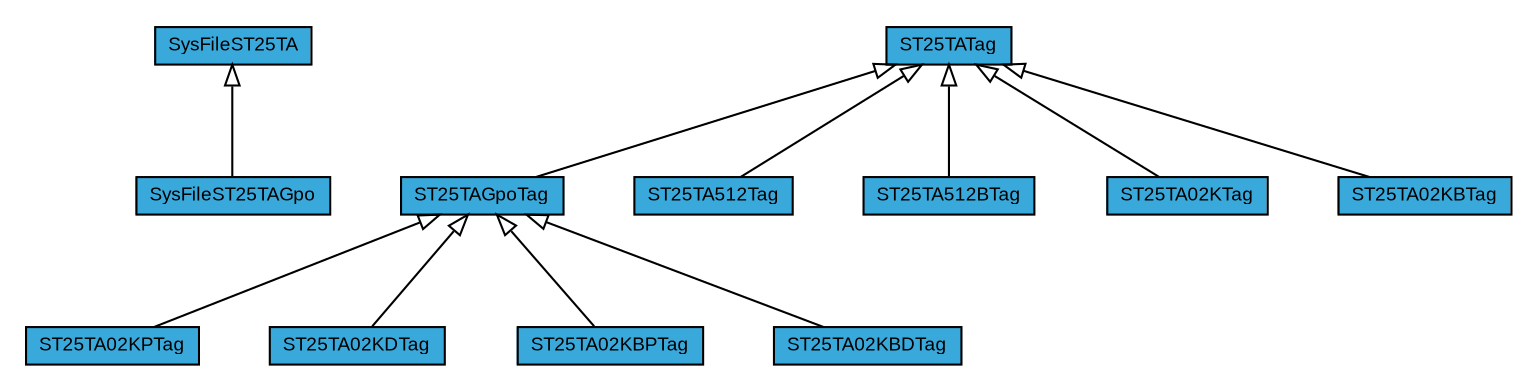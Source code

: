 #!/usr/local/bin/dot
#
# Class diagram 
# Generated by UMLGraph version R5_7_2-3-gee82a7 (http://www.umlgraph.org/)
#

digraph G {
	edge [fontname="arial",fontsize=10,labelfontname="arial",labelfontsize=10];
	node [fontname="arial",fontsize=10,shape=plaintext];
	nodesep=0.25;
	ranksep=0.5;
	// com.st.st25sdk.type4a.st25ta.SysFileST25TAGpo
	c3259 [label=<<table title="com.st.st25sdk.type4a.st25ta.SysFileST25TAGpo" border="0" cellborder="1" cellspacing="0" cellpadding="2" port="p" bgcolor="#39a9dc" href="./SysFileST25TAGpo.html">
		<tr><td><table border="0" cellspacing="0" cellpadding="1">
<tr><td align="center" balign="center"> SysFileST25TAGpo </td></tr>
		</table></td></tr>
		</table>>, URL="./SysFileST25TAGpo.html", fontname="arial", fontcolor="black", fontsize=9.0];
	// com.st.st25sdk.type4a.st25ta.SysFileST25TA
	c3260 [label=<<table title="com.st.st25sdk.type4a.st25ta.SysFileST25TA" border="0" cellborder="1" cellspacing="0" cellpadding="2" port="p" bgcolor="#39a9dc" href="./SysFileST25TA.html">
		<tr><td><table border="0" cellspacing="0" cellpadding="1">
<tr><td align="center" balign="center"> SysFileST25TA </td></tr>
		</table></td></tr>
		</table>>, URL="./SysFileST25TA.html", fontname="arial", fontcolor="black", fontsize=9.0];
	// com.st.st25sdk.type4a.st25ta.ST25TATag
	c3261 [label=<<table title="com.st.st25sdk.type4a.st25ta.ST25TATag" border="0" cellborder="1" cellspacing="0" cellpadding="2" port="p" bgcolor="#39a9dc" href="./ST25TATag.html">
		<tr><td><table border="0" cellspacing="0" cellpadding="1">
<tr><td align="center" balign="center"> ST25TATag </td></tr>
		</table></td></tr>
		</table>>, URL="./ST25TATag.html", fontname="arial", fontcolor="black", fontsize=9.0];
	// com.st.st25sdk.type4a.st25ta.ST25TAGpoTag
	c3262 [label=<<table title="com.st.st25sdk.type4a.st25ta.ST25TAGpoTag" border="0" cellborder="1" cellspacing="0" cellpadding="2" port="p" bgcolor="#39a9dc" href="./ST25TAGpoTag.html">
		<tr><td><table border="0" cellspacing="0" cellpadding="1">
<tr><td align="center" balign="center"> ST25TAGpoTag </td></tr>
		</table></td></tr>
		</table>>, URL="./ST25TAGpoTag.html", fontname="arial", fontcolor="black", fontsize=9.0];
	// com.st.st25sdk.type4a.st25ta.ST25TA512Tag
	c3263 [label=<<table title="com.st.st25sdk.type4a.st25ta.ST25TA512Tag" border="0" cellborder="1" cellspacing="0" cellpadding="2" port="p" bgcolor="#39a9dc" href="./ST25TA512Tag.html">
		<tr><td><table border="0" cellspacing="0" cellpadding="1">
<tr><td align="center" balign="center"> ST25TA512Tag </td></tr>
		</table></td></tr>
		</table>>, URL="./ST25TA512Tag.html", fontname="arial", fontcolor="black", fontsize=9.0];
	// com.st.st25sdk.type4a.st25ta.ST25TA512BTag
	c3264 [label=<<table title="com.st.st25sdk.type4a.st25ta.ST25TA512BTag" border="0" cellborder="1" cellspacing="0" cellpadding="2" port="p" bgcolor="#39a9dc" href="./ST25TA512BTag.html">
		<tr><td><table border="0" cellspacing="0" cellpadding="1">
<tr><td align="center" balign="center"> ST25TA512BTag </td></tr>
		</table></td></tr>
		</table>>, URL="./ST25TA512BTag.html", fontname="arial", fontcolor="black", fontsize=9.0];
	// com.st.st25sdk.type4a.st25ta.ST25TA02KTag
	c3265 [label=<<table title="com.st.st25sdk.type4a.st25ta.ST25TA02KTag" border="0" cellborder="1" cellspacing="0" cellpadding="2" port="p" bgcolor="#39a9dc" href="./ST25TA02KTag.html">
		<tr><td><table border="0" cellspacing="0" cellpadding="1">
<tr><td align="center" balign="center"> ST25TA02KTag </td></tr>
		</table></td></tr>
		</table>>, URL="./ST25TA02KTag.html", fontname="arial", fontcolor="black", fontsize=9.0];
	// com.st.st25sdk.type4a.st25ta.ST25TA02KPTag
	c3266 [label=<<table title="com.st.st25sdk.type4a.st25ta.ST25TA02KPTag" border="0" cellborder="1" cellspacing="0" cellpadding="2" port="p" bgcolor="#39a9dc" href="./ST25TA02KPTag.html">
		<tr><td><table border="0" cellspacing="0" cellpadding="1">
<tr><td align="center" balign="center"> ST25TA02KPTag </td></tr>
		</table></td></tr>
		</table>>, URL="./ST25TA02KPTag.html", fontname="arial", fontcolor="black", fontsize=9.0];
	// com.st.st25sdk.type4a.st25ta.ST25TA02KDTag
	c3267 [label=<<table title="com.st.st25sdk.type4a.st25ta.ST25TA02KDTag" border="0" cellborder="1" cellspacing="0" cellpadding="2" port="p" bgcolor="#39a9dc" href="./ST25TA02KDTag.html">
		<tr><td><table border="0" cellspacing="0" cellpadding="1">
<tr><td align="center" balign="center"> ST25TA02KDTag </td></tr>
		</table></td></tr>
		</table>>, URL="./ST25TA02KDTag.html", fontname="arial", fontcolor="black", fontsize=9.0];
	// com.st.st25sdk.type4a.st25ta.ST25TA02KBTag
	c3268 [label=<<table title="com.st.st25sdk.type4a.st25ta.ST25TA02KBTag" border="0" cellborder="1" cellspacing="0" cellpadding="2" port="p" bgcolor="#39a9dc" href="./ST25TA02KBTag.html">
		<tr><td><table border="0" cellspacing="0" cellpadding="1">
<tr><td align="center" balign="center"> ST25TA02KBTag </td></tr>
		</table></td></tr>
		</table>>, URL="./ST25TA02KBTag.html", fontname="arial", fontcolor="black", fontsize=9.0];
	// com.st.st25sdk.type4a.st25ta.ST25TA02KBPTag
	c3269 [label=<<table title="com.st.st25sdk.type4a.st25ta.ST25TA02KBPTag" border="0" cellborder="1" cellspacing="0" cellpadding="2" port="p" bgcolor="#39a9dc" href="./ST25TA02KBPTag.html">
		<tr><td><table border="0" cellspacing="0" cellpadding="1">
<tr><td align="center" balign="center"> ST25TA02KBPTag </td></tr>
		</table></td></tr>
		</table>>, URL="./ST25TA02KBPTag.html", fontname="arial", fontcolor="black", fontsize=9.0];
	// com.st.st25sdk.type4a.st25ta.ST25TA02KBDTag
	c3270 [label=<<table title="com.st.st25sdk.type4a.st25ta.ST25TA02KBDTag" border="0" cellborder="1" cellspacing="0" cellpadding="2" port="p" bgcolor="#39a9dc" href="./ST25TA02KBDTag.html">
		<tr><td><table border="0" cellspacing="0" cellpadding="1">
<tr><td align="center" balign="center"> ST25TA02KBDTag </td></tr>
		</table></td></tr>
		</table>>, URL="./ST25TA02KBDTag.html", fontname="arial", fontcolor="black", fontsize=9.0];
	//com.st.st25sdk.type4a.st25ta.SysFileST25TAGpo extends com.st.st25sdk.type4a.st25ta.SysFileST25TA
	c3260:p -> c3259:p [dir=back,arrowtail=empty];
	//com.st.st25sdk.type4a.st25ta.ST25TAGpoTag extends com.st.st25sdk.type4a.st25ta.ST25TATag
	c3261:p -> c3262:p [dir=back,arrowtail=empty];
	//com.st.st25sdk.type4a.st25ta.ST25TA512Tag extends com.st.st25sdk.type4a.st25ta.ST25TATag
	c3261:p -> c3263:p [dir=back,arrowtail=empty];
	//com.st.st25sdk.type4a.st25ta.ST25TA512BTag extends com.st.st25sdk.type4a.st25ta.ST25TATag
	c3261:p -> c3264:p [dir=back,arrowtail=empty];
	//com.st.st25sdk.type4a.st25ta.ST25TA02KTag extends com.st.st25sdk.type4a.st25ta.ST25TATag
	c3261:p -> c3265:p [dir=back,arrowtail=empty];
	//com.st.st25sdk.type4a.st25ta.ST25TA02KPTag extends com.st.st25sdk.type4a.st25ta.ST25TAGpoTag
	c3262:p -> c3266:p [dir=back,arrowtail=empty];
	//com.st.st25sdk.type4a.st25ta.ST25TA02KDTag extends com.st.st25sdk.type4a.st25ta.ST25TAGpoTag
	c3262:p -> c3267:p [dir=back,arrowtail=empty];
	//com.st.st25sdk.type4a.st25ta.ST25TA02KBTag extends com.st.st25sdk.type4a.st25ta.ST25TATag
	c3261:p -> c3268:p [dir=back,arrowtail=empty];
	//com.st.st25sdk.type4a.st25ta.ST25TA02KBPTag extends com.st.st25sdk.type4a.st25ta.ST25TAGpoTag
	c3262:p -> c3269:p [dir=back,arrowtail=empty];
	//com.st.st25sdk.type4a.st25ta.ST25TA02KBDTag extends com.st.st25sdk.type4a.st25ta.ST25TAGpoTag
	c3262:p -> c3270:p [dir=back,arrowtail=empty];
}

